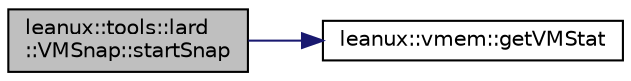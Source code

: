 digraph "leanux::tools::lard::VMSnap::startSnap"
{
 // LATEX_PDF_SIZE
  bgcolor="transparent";
  edge [fontname="Helvetica",fontsize="10",labelfontname="Helvetica",labelfontsize="10"];
  node [fontname="Helvetica",fontsize="10",shape=record];
  rankdir="LR";
  Node1 [label="leanux::tools::lard\l::VMSnap::startSnap",height=0.2,width=0.4,color="black", fillcolor="grey75", style="filled", fontcolor="black",tooltip=" "];
  Node1 -> Node2 [color="midnightblue",fontsize="10",style="solid",fontname="Helvetica"];
  Node2 [label="leanux::vmem::getVMStat",height=0.2,width=0.4,color="black",URL="$namespaceleanux_1_1vmem.html#afaf001154952f8397853ca745110020e",tooltip="get virtual memory statistics."];
}
